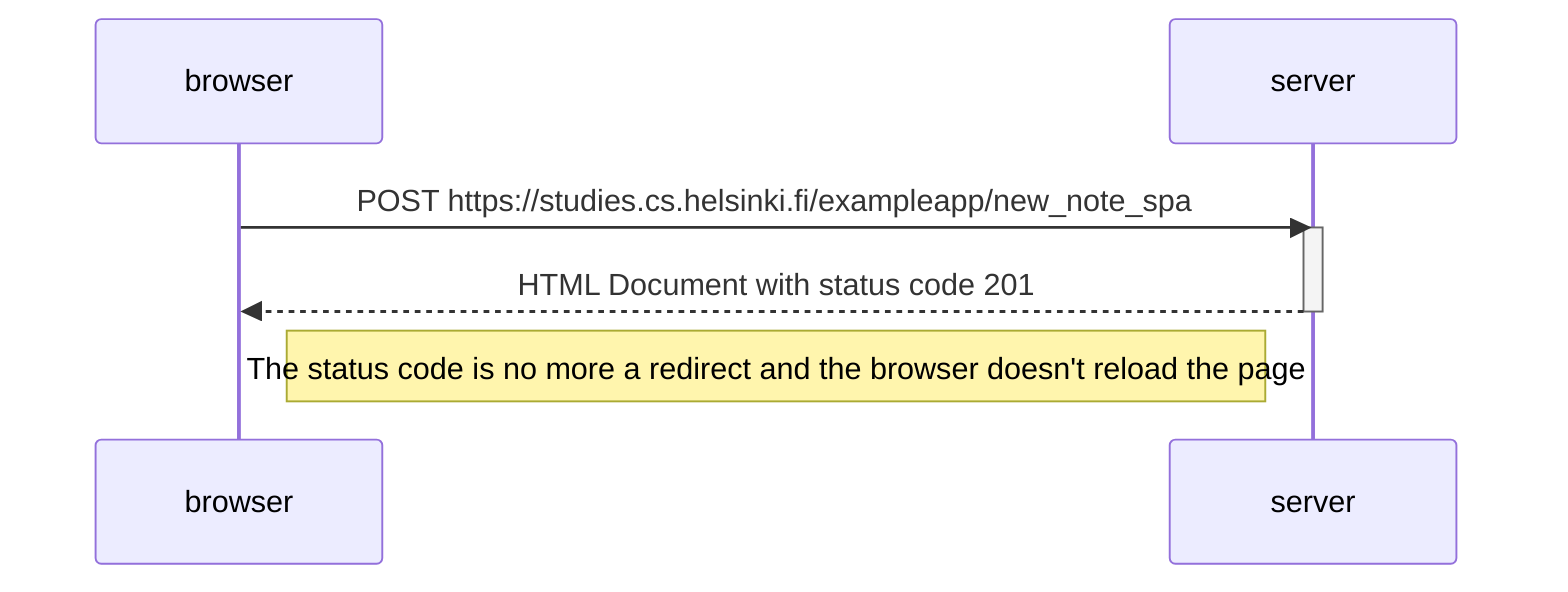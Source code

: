 sequenceDiagram
    participant browser
    participant server

    browser->>server: POST https://studies.cs.helsinki.fi/exampleapp/new_note_spa
    activate server
    server-->>browser: HTML Document with status code 201
    deactivate server
    Note right of browser: The status code is no more a redirect and the browser doesn't reload the page